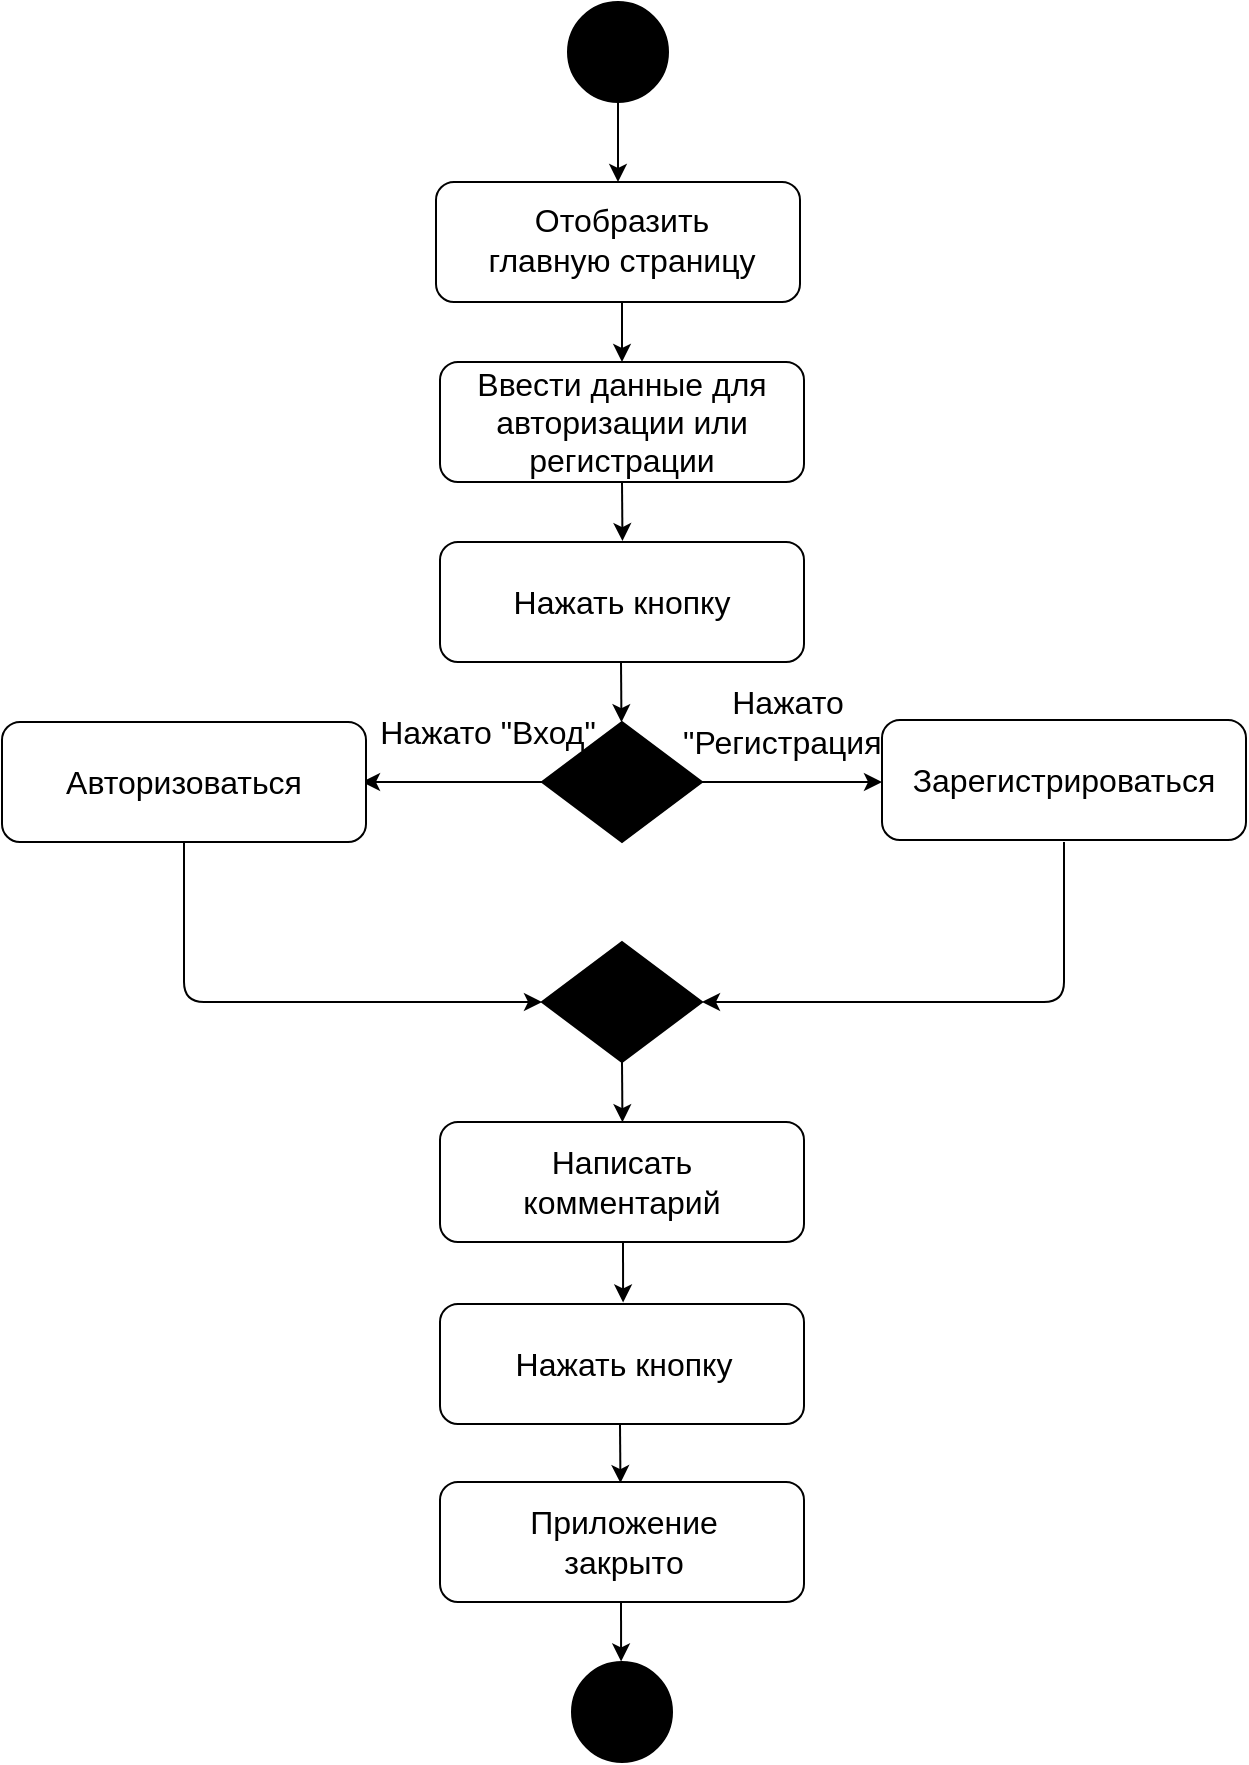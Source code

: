 <mxfile version="10.5.9" type="device"><diagram id="2K6njPaApoquFTRZ9uv8" name="Page-1"><mxGraphModel dx="988" dy="524" grid="1" gridSize="10" guides="1" tooltips="1" connect="1" arrows="1" fold="1" page="1" pageScale="1" pageWidth="827" pageHeight="1169" math="0" shadow="0"><root><mxCell id="0"/><mxCell id="1" parent="0"/><mxCell id="l5Z8Vfp7tVo4gprj3VBY-1" value="" style="ellipse;whiteSpace=wrap;html=1;aspect=fixed;fillColor=#000000;" vertex="1" parent="1"><mxGeometry x="373" y="20" width="50" height="50" as="geometry"/></mxCell><mxCell id="l5Z8Vfp7tVo4gprj3VBY-2" value="" style="endArrow=classic;html=1;exitX=0.5;exitY=1;exitDx=0;exitDy=0;" edge="1" parent="1" source="l5Z8Vfp7tVo4gprj3VBY-1"><mxGeometry width="50" height="50" relative="1" as="geometry"><mxPoint x="390" y="190" as="sourcePoint"/><mxPoint x="398" y="110" as="targetPoint"/></mxGeometry></mxCell><mxCell id="l5Z8Vfp7tVo4gprj3VBY-3" value="" style="rounded=1;whiteSpace=wrap;html=1;fillColor=#FFFFFF;" vertex="1" parent="1"><mxGeometry x="307" y="110" width="182" height="60" as="geometry"/></mxCell><mxCell id="l5Z8Vfp7tVo4gprj3VBY-6" value="" style="edgeStyle=orthogonalEdgeStyle;rounded=0;orthogonalLoop=1;jettySize=auto;html=1;" edge="1" parent="1"><mxGeometry relative="1" as="geometry"><mxPoint x="400" y="170" as="sourcePoint"/><mxPoint x="400" y="200" as="targetPoint"/></mxGeometry></mxCell><mxCell id="l5Z8Vfp7tVo4gprj3VBY-4" value="&lt;font style=&quot;font-size: 16px&quot;&gt;Отобразить главную страницу&lt;/font&gt;" style="text;html=1;strokeColor=none;fillColor=none;align=center;verticalAlign=middle;whiteSpace=wrap;rounded=0;" vertex="1" parent="1"><mxGeometry x="325" y="114" width="150" height="50" as="geometry"/></mxCell><mxCell id="l5Z8Vfp7tVo4gprj3VBY-7" value="" style="rounded=1;whiteSpace=wrap;html=1;fillColor=#FFFFFF;" vertex="1" parent="1"><mxGeometry x="309" y="200" width="182" height="60" as="geometry"/></mxCell><mxCell id="l5Z8Vfp7tVo4gprj3VBY-8" value="&lt;font style=&quot;font-size: 16px&quot;&gt;Ввести данные для авторизации или регистрации&lt;/font&gt;" style="text;html=1;strokeColor=none;fillColor=none;align=center;verticalAlign=middle;whiteSpace=wrap;rounded=0;" vertex="1" parent="1"><mxGeometry x="325" y="205" width="150" height="50" as="geometry"/></mxCell><mxCell id="l5Z8Vfp7tVo4gprj3VBY-11" value="" style="edgeStyle=orthogonalEdgeStyle;rounded=0;orthogonalLoop=1;jettySize=auto;html=1;" edge="1" parent="1"><mxGeometry relative="1" as="geometry"><mxPoint x="400" y="260" as="sourcePoint"/><mxPoint x="400.235" y="289.529" as="targetPoint"/></mxGeometry></mxCell><mxCell id="l5Z8Vfp7tVo4gprj3VBY-12" value="" style="rounded=1;whiteSpace=wrap;html=1;fillColor=#FFFFFF;" vertex="1" parent="1"><mxGeometry x="309" y="290" width="182" height="60" as="geometry"/></mxCell><mxCell id="l5Z8Vfp7tVo4gprj3VBY-13" value="&lt;font style=&quot;font-size: 16px&quot;&gt;Нажать кнопку&lt;/font&gt;" style="text;html=1;strokeColor=none;fillColor=none;align=center;verticalAlign=middle;whiteSpace=wrap;rounded=0;" vertex="1" parent="1"><mxGeometry x="325" y="295" width="150" height="50" as="geometry"/></mxCell><mxCell id="l5Z8Vfp7tVo4gprj3VBY-14" value="" style="edgeStyle=orthogonalEdgeStyle;rounded=0;orthogonalLoop=1;jettySize=auto;html=1;" edge="1" parent="1"><mxGeometry relative="1" as="geometry"><mxPoint x="399.5" y="350" as="sourcePoint"/><mxPoint x="399.735" y="380.118" as="targetPoint"/></mxGeometry></mxCell><mxCell id="l5Z8Vfp7tVo4gprj3VBY-15" value="" style="rhombus;whiteSpace=wrap;html=1;fillColor=#000000;" vertex="1" parent="1"><mxGeometry x="360" y="380" width="80" height="60" as="geometry"/></mxCell><mxCell id="l5Z8Vfp7tVo4gprj3VBY-16" value="" style="endArrow=classic;html=1;exitX=0;exitY=0.5;exitDx=0;exitDy=0;" edge="1" parent="1" source="l5Z8Vfp7tVo4gprj3VBY-15"><mxGeometry width="50" height="50" relative="1" as="geometry"><mxPoint x="290" y="430" as="sourcePoint"/><mxPoint x="270" y="410" as="targetPoint"/></mxGeometry></mxCell><mxCell id="l5Z8Vfp7tVo4gprj3VBY-17" value="&lt;font style=&quot;font-size: 16px&quot;&gt;Нажато &quot;Вход&quot;&lt;/font&gt;" style="text;html=1;strokeColor=none;fillColor=none;align=center;verticalAlign=middle;whiteSpace=wrap;rounded=0;" vertex="1" parent="1"><mxGeometry x="257.5" y="360" width="150" height="50" as="geometry"/></mxCell><mxCell id="l5Z8Vfp7tVo4gprj3VBY-18" value="" style="rounded=1;whiteSpace=wrap;html=1;fillColor=#FFFFFF;" vertex="1" parent="1"><mxGeometry x="90" y="380" width="182" height="60" as="geometry"/></mxCell><mxCell id="l5Z8Vfp7tVo4gprj3VBY-19" value="&lt;font style=&quot;font-size: 16px&quot;&gt;Авторизоваться&lt;/font&gt;" style="text;html=1;strokeColor=none;fillColor=none;align=center;verticalAlign=middle;whiteSpace=wrap;rounded=0;" vertex="1" parent="1"><mxGeometry x="106" y="385" width="150" height="50" as="geometry"/></mxCell><mxCell id="l5Z8Vfp7tVo4gprj3VBY-20" value="&lt;font style=&quot;font-size: 16px&quot;&gt;Нажато &quot;Регистрация&quot;&lt;/font&gt;" style="text;html=1;strokeColor=none;fillColor=none;align=center;verticalAlign=middle;whiteSpace=wrap;rounded=0;" vertex="1" parent="1"><mxGeometry x="407.5" y="355" width="150" height="50" as="geometry"/></mxCell><mxCell id="l5Z8Vfp7tVo4gprj3VBY-21" value="" style="endArrow=classic;html=1;exitX=1;exitY=0.5;exitDx=0;exitDy=0;" edge="1" parent="1" source="l5Z8Vfp7tVo4gprj3VBY-15"><mxGeometry width="50" height="50" relative="1" as="geometry"><mxPoint x="550.235" y="410.118" as="sourcePoint"/><mxPoint x="530" y="410" as="targetPoint"/></mxGeometry></mxCell><mxCell id="l5Z8Vfp7tVo4gprj3VBY-22" value="" style="rounded=1;whiteSpace=wrap;html=1;fillColor=#FFFFFF;" vertex="1" parent="1"><mxGeometry x="530" y="379" width="182" height="60" as="geometry"/></mxCell><mxCell id="l5Z8Vfp7tVo4gprj3VBY-23" value="&lt;font style=&quot;font-size: 16px&quot;&gt;Зарегистрироваться&lt;/font&gt;" style="text;html=1;strokeColor=none;fillColor=none;align=center;verticalAlign=middle;whiteSpace=wrap;rounded=0;" vertex="1" parent="1"><mxGeometry x="546" y="384" width="150" height="50" as="geometry"/></mxCell><mxCell id="l5Z8Vfp7tVo4gprj3VBY-24" value="" style="endArrow=classic;html=1;exitX=0.5;exitY=1;exitDx=0;exitDy=0;entryX=0;entryY=0.5;entryDx=0;entryDy=0;" edge="1" parent="1" source="l5Z8Vfp7tVo4gprj3VBY-18" target="l5Z8Vfp7tVo4gprj3VBY-25"><mxGeometry width="50" height="50" relative="1" as="geometry"><mxPoint x="160" y="580" as="sourcePoint"/><mxPoint x="280" y="520" as="targetPoint"/><Array as="points"><mxPoint x="181" y="520"/></Array></mxGeometry></mxCell><mxCell id="l5Z8Vfp7tVo4gprj3VBY-25" value="" style="rhombus;whiteSpace=wrap;html=1;fillColor=#000000;" vertex="1" parent="1"><mxGeometry x="360" y="490" width="80" height="60" as="geometry"/></mxCell><mxCell id="l5Z8Vfp7tVo4gprj3VBY-26" value="" style="endArrow=classic;html=1;entryX=1;entryY=0.5;entryDx=0;entryDy=0;" edge="1" parent="1" target="l5Z8Vfp7tVo4gprj3VBY-25"><mxGeometry width="50" height="50" relative="1" as="geometry"><mxPoint x="621" y="440" as="sourcePoint"/><mxPoint x="592.235" y="529.529" as="targetPoint"/><Array as="points"><mxPoint x="621" y="520"/></Array></mxGeometry></mxCell><mxCell id="l5Z8Vfp7tVo4gprj3VBY-27" value="" style="edgeStyle=orthogonalEdgeStyle;rounded=0;orthogonalLoop=1;jettySize=auto;html=1;" edge="1" parent="1"><mxGeometry relative="1" as="geometry"><mxPoint x="400" y="550" as="sourcePoint"/><mxPoint x="400.235" y="580.118" as="targetPoint"/></mxGeometry></mxCell><mxCell id="l5Z8Vfp7tVo4gprj3VBY-28" value="" style="rounded=1;whiteSpace=wrap;html=1;fillColor=#FFFFFF;" vertex="1" parent="1"><mxGeometry x="309" y="580" width="182" height="60" as="geometry"/></mxCell><mxCell id="l5Z8Vfp7tVo4gprj3VBY-29" value="&lt;font style=&quot;font-size: 16px&quot;&gt;Написать комментарий&lt;/font&gt;" style="text;html=1;strokeColor=none;fillColor=none;align=center;verticalAlign=middle;whiteSpace=wrap;rounded=0;" vertex="1" parent="1"><mxGeometry x="325" y="585" width="150" height="50" as="geometry"/></mxCell><mxCell id="l5Z8Vfp7tVo4gprj3VBY-30" value="" style="edgeStyle=orthogonalEdgeStyle;rounded=0;orthogonalLoop=1;jettySize=auto;html=1;" edge="1" parent="1"><mxGeometry relative="1" as="geometry"><mxPoint x="399" y="731" as="sourcePoint"/><mxPoint x="399.235" y="760.529" as="targetPoint"/></mxGeometry></mxCell><mxCell id="l5Z8Vfp7tVo4gprj3VBY-31" value="" style="rounded=1;whiteSpace=wrap;html=1;fillColor=#FFFFFF;" vertex="1" parent="1"><mxGeometry x="309" y="671" width="182" height="60" as="geometry"/></mxCell><mxCell id="l5Z8Vfp7tVo4gprj3VBY-32" value="&lt;span style=&quot;font-size: 16px&quot;&gt;Нажать кнопку&lt;/span&gt;" style="text;html=1;strokeColor=none;fillColor=none;align=center;verticalAlign=middle;whiteSpace=wrap;rounded=0;" vertex="1" parent="1"><mxGeometry x="326" y="676" width="150" height="50" as="geometry"/></mxCell><mxCell id="l5Z8Vfp7tVo4gprj3VBY-34" value="" style="edgeStyle=orthogonalEdgeStyle;rounded=0;orthogonalLoop=1;jettySize=auto;html=1;" edge="1" parent="1"><mxGeometry relative="1" as="geometry"><mxPoint x="400.5" y="640.5" as="sourcePoint"/><mxPoint x="400.559" y="670.206" as="targetPoint"/></mxGeometry></mxCell><mxCell id="l5Z8Vfp7tVo4gprj3VBY-35" value="" style="rounded=1;whiteSpace=wrap;html=1;fillColor=#FFFFFF;" vertex="1" parent="1"><mxGeometry x="309" y="760" width="182" height="60" as="geometry"/></mxCell><mxCell id="l5Z8Vfp7tVo4gprj3VBY-36" value="&lt;span style=&quot;font-size: 16px&quot;&gt;Приложение закрыто&lt;/span&gt;" style="text;html=1;strokeColor=none;fillColor=none;align=center;verticalAlign=middle;whiteSpace=wrap;rounded=0;" vertex="1" parent="1"><mxGeometry x="326" y="765" width="150" height="50" as="geometry"/></mxCell><mxCell id="l5Z8Vfp7tVo4gprj3VBY-37" value="" style="ellipse;whiteSpace=wrap;html=1;aspect=fixed;fillColor=#000000;" vertex="1" parent="1"><mxGeometry x="375" y="850" width="50" height="50" as="geometry"/></mxCell><mxCell id="l5Z8Vfp7tVo4gprj3VBY-38" value="" style="edgeStyle=orthogonalEdgeStyle;rounded=0;orthogonalLoop=1;jettySize=auto;html=1;" edge="1" parent="1"><mxGeometry relative="1" as="geometry"><mxPoint x="399.5" y="820" as="sourcePoint"/><mxPoint x="399.559" y="849.706" as="targetPoint"/></mxGeometry></mxCell></root></mxGraphModel></diagram></mxfile>